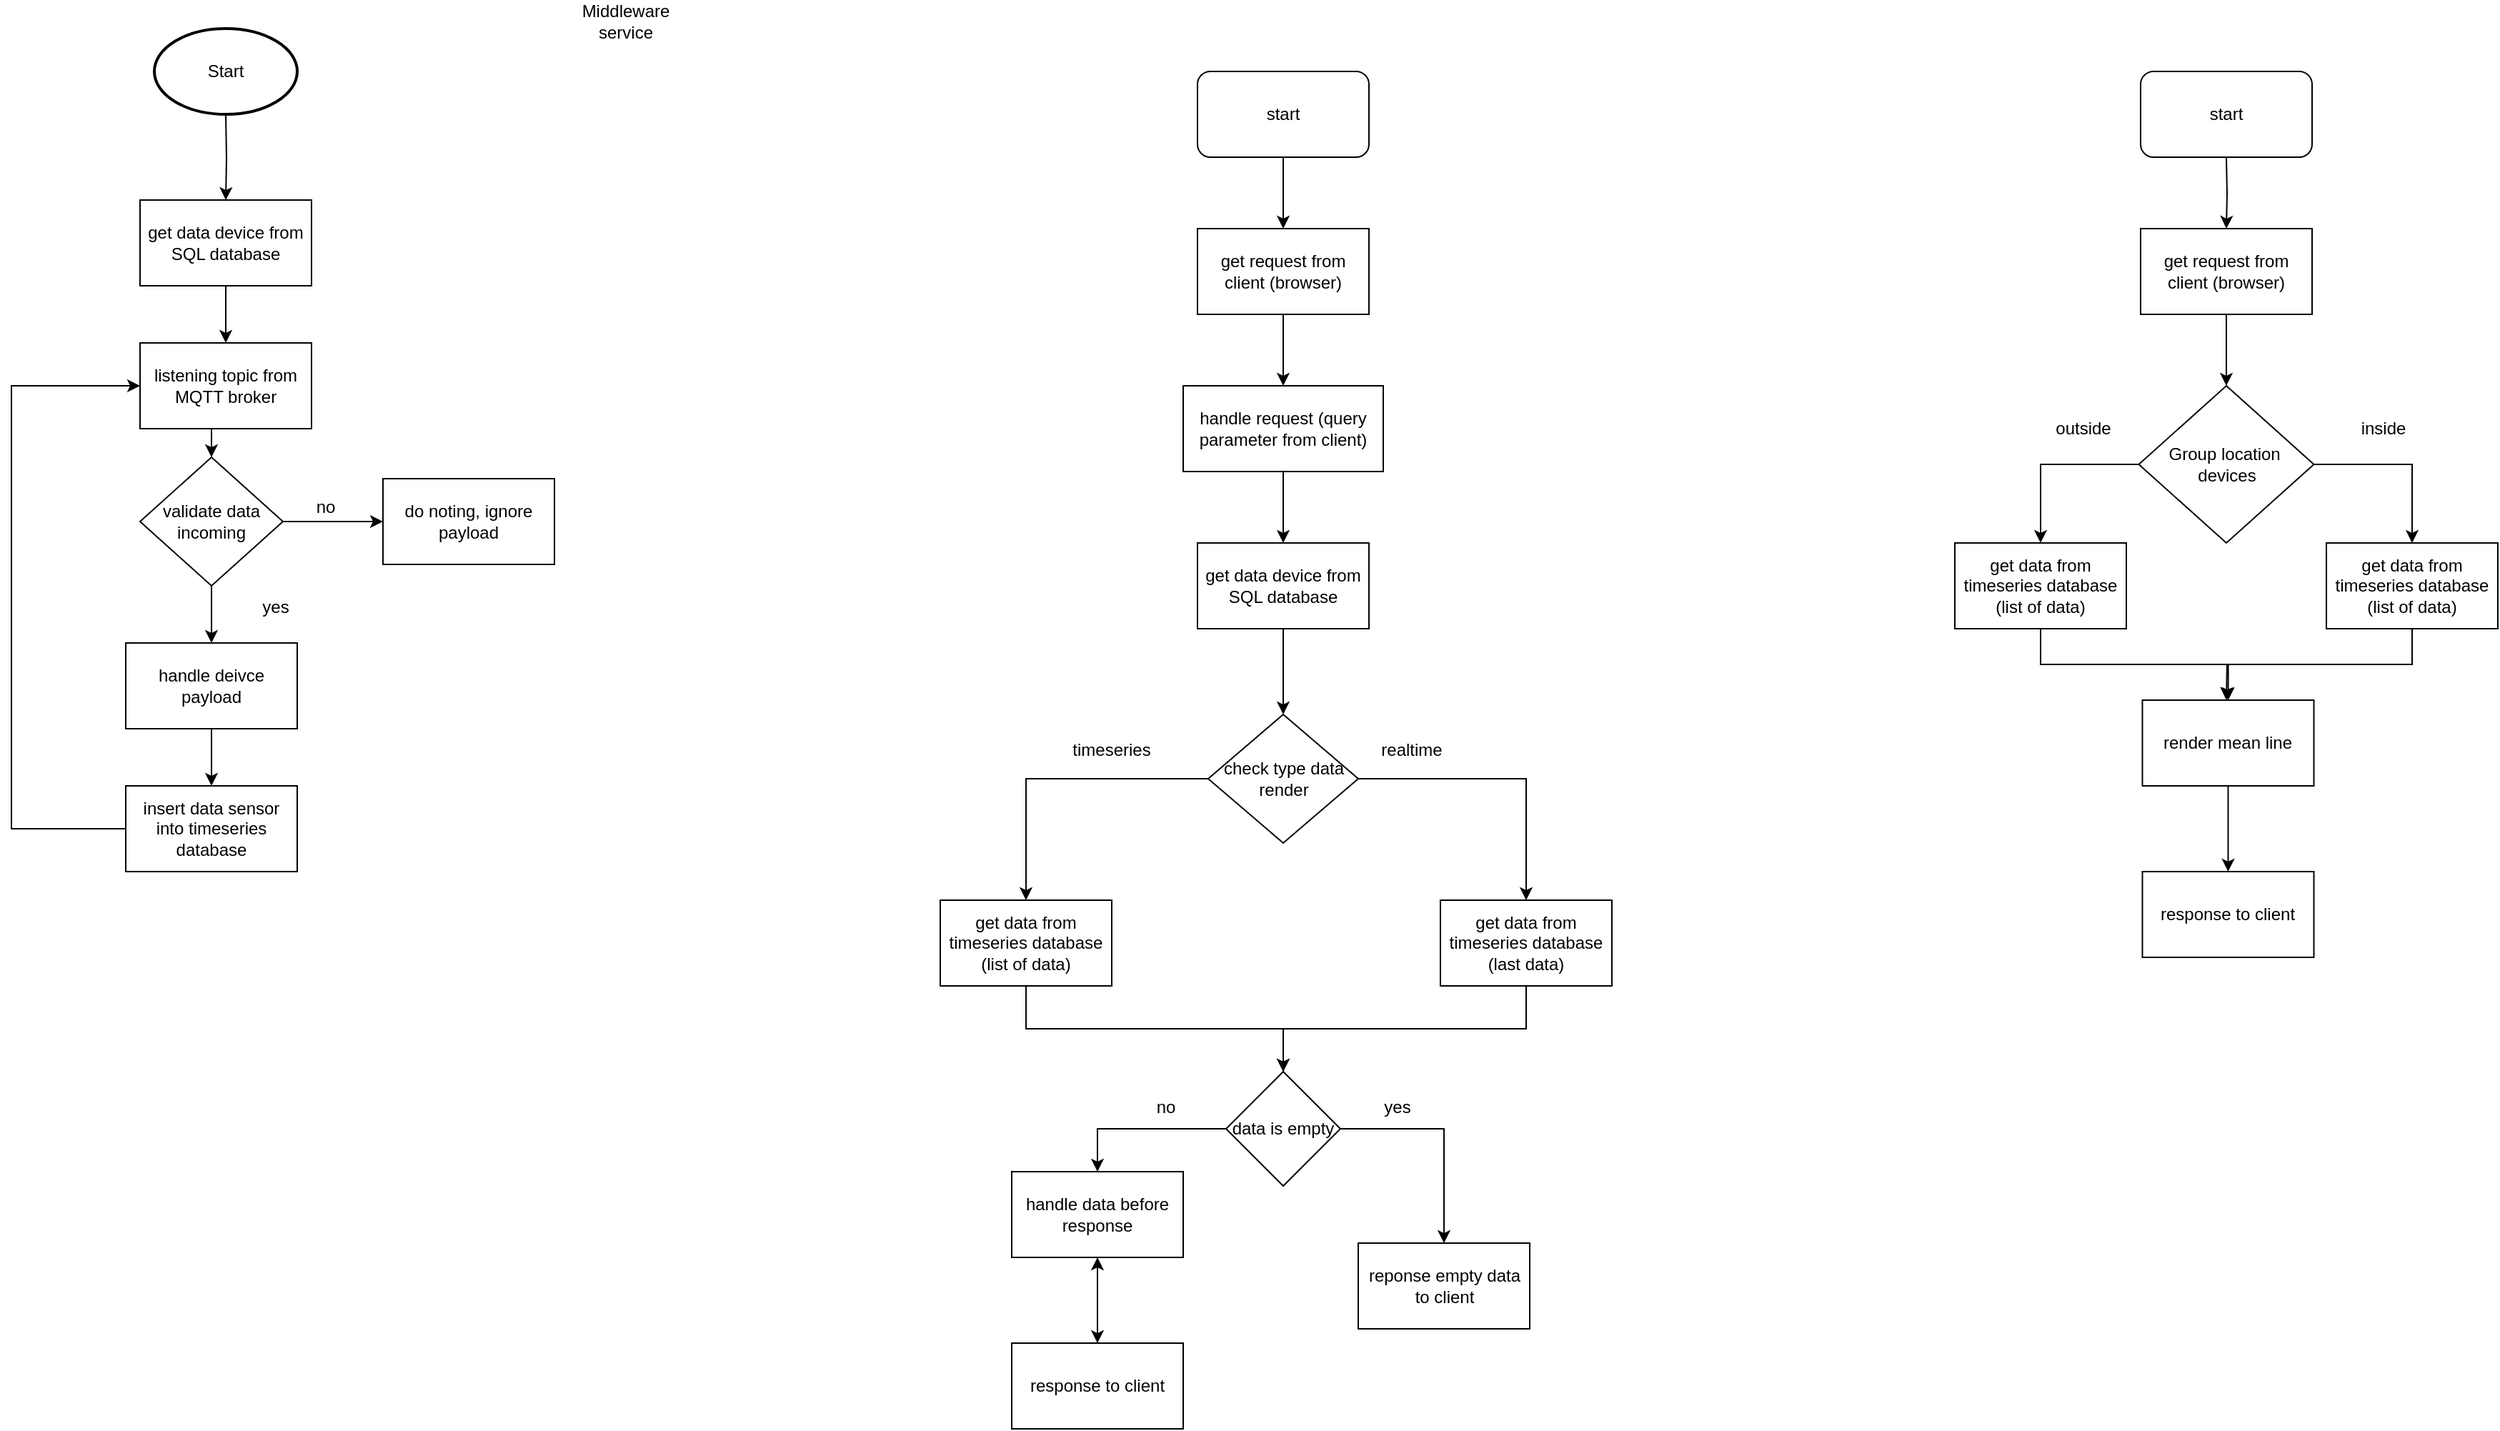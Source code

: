 <mxfile version="22.1.0" type="github">
  <diagram id="C5RBs43oDa-KdzZeNtuy" name="Page-1">
    <mxGraphModel dx="1386" dy="793" grid="1" gridSize="10" guides="1" tooltips="1" connect="1" arrows="1" fold="1" page="1" pageScale="1" pageWidth="827" pageHeight="1169" math="0" shadow="0">
      <root>
        <mxCell id="WIyWlLk6GJQsqaUBKTNV-0" />
        <mxCell id="WIyWlLk6GJQsqaUBKTNV-1" parent="WIyWlLk6GJQsqaUBKTNV-0" />
        <mxCell id="o4FVKEmSZAY0uZQRgnPp-2" value="Middleware service" style="text;html=1;strokeColor=none;fillColor=none;align=center;verticalAlign=middle;whiteSpace=wrap;rounded=0;" parent="WIyWlLk6GJQsqaUBKTNV-1" vertex="1">
          <mxGeometry x="630" y="20" width="100" height="30" as="geometry" />
        </mxCell>
        <mxCell id="o4FVKEmSZAY0uZQRgnPp-13" style="edgeStyle=orthogonalEdgeStyle;rounded=0;orthogonalLoop=1;jettySize=auto;html=1;exitX=0.5;exitY=1;exitDx=0;exitDy=0;entryX=0.5;entryY=0;entryDx=0;entryDy=0;" parent="WIyWlLk6GJQsqaUBKTNV-1" target="o4FVKEmSZAY0uZQRgnPp-16" edge="1">
          <mxGeometry relative="1" as="geometry">
            <mxPoint x="400" y="100.0" as="sourcePoint" />
          </mxGeometry>
        </mxCell>
        <mxCell id="o4FVKEmSZAY0uZQRgnPp-15" style="edgeStyle=orthogonalEdgeStyle;rounded=0;orthogonalLoop=1;jettySize=auto;html=1;exitX=0.5;exitY=1;exitDx=0;exitDy=0;entryX=0.5;entryY=0;entryDx=0;entryDy=0;" parent="WIyWlLk6GJQsqaUBKTNV-1" source="o4FVKEmSZAY0uZQRgnPp-16" target="o4FVKEmSZAY0uZQRgnPp-18" edge="1">
          <mxGeometry relative="1" as="geometry" />
        </mxCell>
        <mxCell id="o4FVKEmSZAY0uZQRgnPp-16" value="get data device from SQL database" style="rounded=0;whiteSpace=wrap;html=1;" parent="WIyWlLk6GJQsqaUBKTNV-1" vertex="1">
          <mxGeometry x="340" y="160" width="120" height="60" as="geometry" />
        </mxCell>
        <mxCell id="o4FVKEmSZAY0uZQRgnPp-17" style="edgeStyle=orthogonalEdgeStyle;rounded=0;orthogonalLoop=1;jettySize=auto;html=1;exitX=0.5;exitY=1;exitDx=0;exitDy=0;entryX=0.5;entryY=0;entryDx=0;entryDy=0;" parent="WIyWlLk6GJQsqaUBKTNV-1" source="o4FVKEmSZAY0uZQRgnPp-18" target="o4FVKEmSZAY0uZQRgnPp-23" edge="1">
          <mxGeometry relative="1" as="geometry" />
        </mxCell>
        <mxCell id="o4FVKEmSZAY0uZQRgnPp-18" value="listening topic from MQTT broker" style="rounded=0;whiteSpace=wrap;html=1;" parent="WIyWlLk6GJQsqaUBKTNV-1" vertex="1">
          <mxGeometry x="340" y="260" width="120" height="60" as="geometry" />
        </mxCell>
        <mxCell id="o4FVKEmSZAY0uZQRgnPp-19" style="edgeStyle=orthogonalEdgeStyle;rounded=0;orthogonalLoop=1;jettySize=auto;html=1;exitX=0.5;exitY=1;exitDx=0;exitDy=0;entryX=0.5;entryY=0;entryDx=0;entryDy=0;" parent="WIyWlLk6GJQsqaUBKTNV-1" source="o4FVKEmSZAY0uZQRgnPp-20" target="o4FVKEmSZAY0uZQRgnPp-25" edge="1">
          <mxGeometry relative="1" as="geometry" />
        </mxCell>
        <mxCell id="o4FVKEmSZAY0uZQRgnPp-20" value="handle deivce payload" style="rounded=0;whiteSpace=wrap;html=1;" parent="WIyWlLk6GJQsqaUBKTNV-1" vertex="1">
          <mxGeometry x="330" y="470" width="120" height="60" as="geometry" />
        </mxCell>
        <mxCell id="o4FVKEmSZAY0uZQRgnPp-21" style="edgeStyle=orthogonalEdgeStyle;rounded=0;orthogonalLoop=1;jettySize=auto;html=1;exitX=1;exitY=0.5;exitDx=0;exitDy=0;entryX=0;entryY=0.5;entryDx=0;entryDy=0;" parent="WIyWlLk6GJQsqaUBKTNV-1" source="o4FVKEmSZAY0uZQRgnPp-23" target="o4FVKEmSZAY0uZQRgnPp-24" edge="1">
          <mxGeometry relative="1" as="geometry" />
        </mxCell>
        <mxCell id="o4FVKEmSZAY0uZQRgnPp-22" style="edgeStyle=orthogonalEdgeStyle;rounded=0;orthogonalLoop=1;jettySize=auto;html=1;exitX=0.5;exitY=1;exitDx=0;exitDy=0;entryX=0.5;entryY=0;entryDx=0;entryDy=0;" parent="WIyWlLk6GJQsqaUBKTNV-1" source="o4FVKEmSZAY0uZQRgnPp-23" target="o4FVKEmSZAY0uZQRgnPp-20" edge="1">
          <mxGeometry relative="1" as="geometry" />
        </mxCell>
        <mxCell id="o4FVKEmSZAY0uZQRgnPp-23" value="validate data incoming" style="rhombus;whiteSpace=wrap;html=1;" parent="WIyWlLk6GJQsqaUBKTNV-1" vertex="1">
          <mxGeometry x="340" y="340" width="100" height="90" as="geometry" />
        </mxCell>
        <mxCell id="o4FVKEmSZAY0uZQRgnPp-24" value="do noting, ignore payload" style="rounded=0;whiteSpace=wrap;html=1;" parent="WIyWlLk6GJQsqaUBKTNV-1" vertex="1">
          <mxGeometry x="510" y="355" width="120" height="60" as="geometry" />
        </mxCell>
        <mxCell id="aOWYVo19ouYTUW9FXyHs-0" style="edgeStyle=orthogonalEdgeStyle;rounded=0;orthogonalLoop=1;jettySize=auto;html=1;exitX=0;exitY=0.5;exitDx=0;exitDy=0;entryX=0;entryY=0.5;entryDx=0;entryDy=0;" parent="WIyWlLk6GJQsqaUBKTNV-1" source="o4FVKEmSZAY0uZQRgnPp-25" target="o4FVKEmSZAY0uZQRgnPp-18" edge="1">
          <mxGeometry relative="1" as="geometry">
            <Array as="points">
              <mxPoint x="250" y="600" />
              <mxPoint x="250" y="290" />
            </Array>
          </mxGeometry>
        </mxCell>
        <mxCell id="o4FVKEmSZAY0uZQRgnPp-25" value="insert data sensor into timeseries database" style="rounded=0;whiteSpace=wrap;html=1;" parent="WIyWlLk6GJQsqaUBKTNV-1" vertex="1">
          <mxGeometry x="330" y="570" width="120" height="60" as="geometry" />
        </mxCell>
        <mxCell id="o4FVKEmSZAY0uZQRgnPp-26" value="no" style="text;html=1;strokeColor=none;fillColor=none;align=center;verticalAlign=middle;whiteSpace=wrap;rounded=0;" parent="WIyWlLk6GJQsqaUBKTNV-1" vertex="1">
          <mxGeometry x="440" y="360" width="60" height="30" as="geometry" />
        </mxCell>
        <mxCell id="o4FVKEmSZAY0uZQRgnPp-27" value="yes" style="text;html=1;strokeColor=none;fillColor=none;align=center;verticalAlign=middle;whiteSpace=wrap;rounded=0;" parent="WIyWlLk6GJQsqaUBKTNV-1" vertex="1">
          <mxGeometry x="405" y="430" width="60" height="30" as="geometry" />
        </mxCell>
        <mxCell id="o4FVKEmSZAY0uZQRgnPp-28" value="Start" style="strokeWidth=2;html=1;shape=mxgraph.flowchart.start_1;whiteSpace=wrap;" parent="WIyWlLk6GJQsqaUBKTNV-1" vertex="1">
          <mxGeometry x="350" y="40" width="100" height="60" as="geometry" />
        </mxCell>
        <mxCell id="1N5oNLTA6w59IetpOZ35-13" style="edgeStyle=orthogonalEdgeStyle;rounded=0;orthogonalLoop=1;jettySize=auto;html=1;exitX=0.5;exitY=1;exitDx=0;exitDy=0;entryX=0.5;entryY=0;entryDx=0;entryDy=0;" parent="WIyWlLk6GJQsqaUBKTNV-1" source="1N5oNLTA6w59IetpOZ35-14" target="1N5oNLTA6w59IetpOZ35-26" edge="1">
          <mxGeometry relative="1" as="geometry" />
        </mxCell>
        <mxCell id="1N5oNLTA6w59IetpOZ35-14" value="start" style="rounded=1;whiteSpace=wrap;html=1;" parent="WIyWlLk6GJQsqaUBKTNV-1" vertex="1">
          <mxGeometry x="1080" y="70" width="120" height="60" as="geometry" />
        </mxCell>
        <mxCell id="1N5oNLTA6w59IetpOZ35-15" style="edgeStyle=orthogonalEdgeStyle;rounded=0;orthogonalLoop=1;jettySize=auto;html=1;exitX=0.5;exitY=1;exitDx=0;exitDy=0;entryX=0.5;entryY=0;entryDx=0;entryDy=0;" parent="WIyWlLk6GJQsqaUBKTNV-1" source="1N5oNLTA6w59IetpOZ35-16" target="1N5oNLTA6w59IetpOZ35-21" edge="1">
          <mxGeometry relative="1" as="geometry">
            <mxPoint x="1140" y="500" as="targetPoint" />
            <Array as="points">
              <mxPoint x="1140" y="510" />
              <mxPoint x="1140" y="510" />
            </Array>
          </mxGeometry>
        </mxCell>
        <mxCell id="1N5oNLTA6w59IetpOZ35-16" value="get data device from SQL database" style="rounded=0;whiteSpace=wrap;html=1;" parent="WIyWlLk6GJQsqaUBKTNV-1" vertex="1">
          <mxGeometry x="1080" y="400" width="120" height="60" as="geometry" />
        </mxCell>
        <mxCell id="1N5oNLTA6w59IetpOZ35-17" style="edgeStyle=orthogonalEdgeStyle;rounded=0;orthogonalLoop=1;jettySize=auto;html=1;" parent="WIyWlLk6GJQsqaUBKTNV-1" source="1N5oNLTA6w59IetpOZ35-18" target="1N5oNLTA6w59IetpOZ35-33" edge="1">
          <mxGeometry relative="1" as="geometry">
            <Array as="points">
              <mxPoint x="960" y="740" />
              <mxPoint x="1140" y="740" />
            </Array>
          </mxGeometry>
        </mxCell>
        <mxCell id="1N5oNLTA6w59IetpOZ35-18" value="get data from timeseries database&lt;br&gt;(list of data)" style="rounded=0;whiteSpace=wrap;html=1;" parent="WIyWlLk6GJQsqaUBKTNV-1" vertex="1">
          <mxGeometry x="900" y="650" width="120" height="60" as="geometry" />
        </mxCell>
        <mxCell id="1N5oNLTA6w59IetpOZ35-19" style="edgeStyle=orthogonalEdgeStyle;rounded=0;orthogonalLoop=1;jettySize=auto;html=1;exitX=1;exitY=0.5;exitDx=0;exitDy=0;entryX=0.5;entryY=0;entryDx=0;entryDy=0;" parent="WIyWlLk6GJQsqaUBKTNV-1" source="1N5oNLTA6w59IetpOZ35-21" target="1N5oNLTA6w59IetpOZ35-23" edge="1">
          <mxGeometry relative="1" as="geometry">
            <mxPoint x="1250" y="670" as="targetPoint" />
          </mxGeometry>
        </mxCell>
        <mxCell id="1N5oNLTA6w59IetpOZ35-20" style="edgeStyle=orthogonalEdgeStyle;rounded=0;orthogonalLoop=1;jettySize=auto;html=1;entryX=0.5;entryY=0;entryDx=0;entryDy=0;" parent="WIyWlLk6GJQsqaUBKTNV-1" source="1N5oNLTA6w59IetpOZ35-21" target="1N5oNLTA6w59IetpOZ35-18" edge="1">
          <mxGeometry relative="1" as="geometry" />
        </mxCell>
        <mxCell id="1N5oNLTA6w59IetpOZ35-21" value="check type data render" style="rhombus;whiteSpace=wrap;html=1;" parent="WIyWlLk6GJQsqaUBKTNV-1" vertex="1">
          <mxGeometry x="1087.5" y="520" width="105" height="90" as="geometry" />
        </mxCell>
        <mxCell id="1N5oNLTA6w59IetpOZ35-22" style="edgeStyle=orthogonalEdgeStyle;rounded=0;orthogonalLoop=1;jettySize=auto;html=1;exitX=0.5;exitY=1;exitDx=0;exitDy=0;" parent="WIyWlLk6GJQsqaUBKTNV-1" source="1N5oNLTA6w59IetpOZ35-23" target="1N5oNLTA6w59IetpOZ35-33" edge="1">
          <mxGeometry relative="1" as="geometry" />
        </mxCell>
        <mxCell id="1N5oNLTA6w59IetpOZ35-23" value="get data from timeseries database&lt;br&gt;(last data)" style="rounded=0;whiteSpace=wrap;html=1;" parent="WIyWlLk6GJQsqaUBKTNV-1" vertex="1">
          <mxGeometry x="1250" y="650" width="120" height="60" as="geometry" />
        </mxCell>
        <mxCell id="1N5oNLTA6w59IetpOZ35-24" value="reponse empty data&lt;br&gt;to client" style="rounded=0;whiteSpace=wrap;html=1;" parent="WIyWlLk6GJQsqaUBKTNV-1" vertex="1">
          <mxGeometry x="1192.5" y="890" width="120" height="60" as="geometry" />
        </mxCell>
        <mxCell id="1N5oNLTA6w59IetpOZ35-25" style="edgeStyle=orthogonalEdgeStyle;rounded=0;orthogonalLoop=1;jettySize=auto;html=1;exitX=0.5;exitY=1;exitDx=0;exitDy=0;" parent="WIyWlLk6GJQsqaUBKTNV-1" source="1N5oNLTA6w59IetpOZ35-26" target="1N5oNLTA6w59IetpOZ35-28" edge="1">
          <mxGeometry relative="1" as="geometry" />
        </mxCell>
        <mxCell id="1N5oNLTA6w59IetpOZ35-26" value="get request from client (browser)" style="rounded=0;whiteSpace=wrap;html=1;" parent="WIyWlLk6GJQsqaUBKTNV-1" vertex="1">
          <mxGeometry x="1080" y="180" width="120" height="60" as="geometry" />
        </mxCell>
        <mxCell id="1N5oNLTA6w59IetpOZ35-27" style="edgeStyle=orthogonalEdgeStyle;rounded=0;orthogonalLoop=1;jettySize=auto;html=1;exitX=0.5;exitY=1;exitDx=0;exitDy=0;" parent="WIyWlLk6GJQsqaUBKTNV-1" source="1N5oNLTA6w59IetpOZ35-28" target="1N5oNLTA6w59IetpOZ35-16" edge="1">
          <mxGeometry relative="1" as="geometry" />
        </mxCell>
        <mxCell id="1N5oNLTA6w59IetpOZ35-28" value="handle request (query parameter from client)" style="rounded=0;whiteSpace=wrap;html=1;" parent="WIyWlLk6GJQsqaUBKTNV-1" vertex="1">
          <mxGeometry x="1070" y="290" width="140" height="60" as="geometry" />
        </mxCell>
        <mxCell id="1N5oNLTA6w59IetpOZ35-29" value="timeseries" style="text;html=1;strokeColor=none;fillColor=none;align=center;verticalAlign=middle;whiteSpace=wrap;rounded=0;" parent="WIyWlLk6GJQsqaUBKTNV-1" vertex="1">
          <mxGeometry x="990" y="530" width="60" height="30" as="geometry" />
        </mxCell>
        <mxCell id="1N5oNLTA6w59IetpOZ35-30" value="realtime" style="text;html=1;strokeColor=none;fillColor=none;align=center;verticalAlign=middle;whiteSpace=wrap;rounded=0;" parent="WIyWlLk6GJQsqaUBKTNV-1" vertex="1">
          <mxGeometry x="1200" y="530" width="60" height="30" as="geometry" />
        </mxCell>
        <mxCell id="1N5oNLTA6w59IetpOZ35-31" style="edgeStyle=orthogonalEdgeStyle;rounded=0;orthogonalLoop=1;jettySize=auto;html=1;entryX=0.5;entryY=0;entryDx=0;entryDy=0;" parent="WIyWlLk6GJQsqaUBKTNV-1" source="1N5oNLTA6w59IetpOZ35-33" target="1N5oNLTA6w59IetpOZ35-24" edge="1">
          <mxGeometry relative="1" as="geometry" />
        </mxCell>
        <mxCell id="1N5oNLTA6w59IetpOZ35-32" style="edgeStyle=orthogonalEdgeStyle;rounded=0;orthogonalLoop=1;jettySize=auto;html=1;exitX=0;exitY=0.5;exitDx=0;exitDy=0;entryX=0.5;entryY=0;entryDx=0;entryDy=0;" parent="WIyWlLk6GJQsqaUBKTNV-1" source="1N5oNLTA6w59IetpOZ35-33" target="1N5oNLTA6w59IetpOZ35-35" edge="1">
          <mxGeometry relative="1" as="geometry" />
        </mxCell>
        <mxCell id="1N5oNLTA6w59IetpOZ35-33" value="data is empty" style="rhombus;whiteSpace=wrap;html=1;" parent="WIyWlLk6GJQsqaUBKTNV-1" vertex="1">
          <mxGeometry x="1100" y="770" width="80" height="80" as="geometry" />
        </mxCell>
        <mxCell id="1N5oNLTA6w59IetpOZ35-34" style="edgeStyle=orthogonalEdgeStyle;rounded=0;orthogonalLoop=1;jettySize=auto;html=1;exitX=0.5;exitY=1;exitDx=0;exitDy=0;entryX=0.5;entryY=0;entryDx=0;entryDy=0;" parent="WIyWlLk6GJQsqaUBKTNV-1" source="1N5oNLTA6w59IetpOZ35-35" target="1N5oNLTA6w59IetpOZ35-36" edge="1">
          <mxGeometry relative="1" as="geometry" />
        </mxCell>
        <mxCell id="1N5oNLTA6w59IetpOZ35-35" value="handle data before response" style="rounded=0;whiteSpace=wrap;html=1;" parent="WIyWlLk6GJQsqaUBKTNV-1" vertex="1">
          <mxGeometry x="950" y="840" width="120" height="60" as="geometry" />
        </mxCell>
        <mxCell id="o_nq6FaUGZzpaWFkzO3n-18" value="" style="edgeStyle=orthogonalEdgeStyle;rounded=0;orthogonalLoop=1;jettySize=auto;html=1;" edge="1" parent="WIyWlLk6GJQsqaUBKTNV-1" source="1N5oNLTA6w59IetpOZ35-36" target="1N5oNLTA6w59IetpOZ35-35">
          <mxGeometry relative="1" as="geometry" />
        </mxCell>
        <mxCell id="1N5oNLTA6w59IetpOZ35-36" value="response to client" style="rounded=0;whiteSpace=wrap;html=1;" parent="WIyWlLk6GJQsqaUBKTNV-1" vertex="1">
          <mxGeometry x="950" y="960" width="120" height="60" as="geometry" />
        </mxCell>
        <mxCell id="1N5oNLTA6w59IetpOZ35-37" value="no" style="text;html=1;strokeColor=none;fillColor=none;align=center;verticalAlign=middle;whiteSpace=wrap;rounded=0;" parent="WIyWlLk6GJQsqaUBKTNV-1" vertex="1">
          <mxGeometry x="1027.5" y="780" width="60" height="30" as="geometry" />
        </mxCell>
        <mxCell id="1N5oNLTA6w59IetpOZ35-38" value="yes" style="text;html=1;strokeColor=none;fillColor=none;align=center;verticalAlign=middle;whiteSpace=wrap;rounded=0;" parent="WIyWlLk6GJQsqaUBKTNV-1" vertex="1">
          <mxGeometry x="1190" y="780" width="60" height="30" as="geometry" />
        </mxCell>
        <mxCell id="o_nq6FaUGZzpaWFkzO3n-0" value="start" style="rounded=1;whiteSpace=wrap;html=1;" vertex="1" parent="WIyWlLk6GJQsqaUBKTNV-1">
          <mxGeometry x="1740" y="70" width="120" height="60" as="geometry" />
        </mxCell>
        <mxCell id="o_nq6FaUGZzpaWFkzO3n-2" style="edgeStyle=orthogonalEdgeStyle;rounded=0;orthogonalLoop=1;jettySize=auto;html=1;exitX=0.5;exitY=1;exitDx=0;exitDy=0;entryX=0.5;entryY=0;entryDx=0;entryDy=0;" edge="1" parent="WIyWlLk6GJQsqaUBKTNV-1" target="o_nq6FaUGZzpaWFkzO3n-4">
          <mxGeometry relative="1" as="geometry">
            <mxPoint x="1800" y="130" as="sourcePoint" />
          </mxGeometry>
        </mxCell>
        <mxCell id="o_nq6FaUGZzpaWFkzO3n-3" style="edgeStyle=orthogonalEdgeStyle;rounded=0;orthogonalLoop=1;jettySize=auto;html=1;exitX=0.5;exitY=1;exitDx=0;exitDy=0;" edge="1" parent="WIyWlLk6GJQsqaUBKTNV-1" source="o_nq6FaUGZzpaWFkzO3n-4">
          <mxGeometry relative="1" as="geometry">
            <mxPoint x="1800" y="290" as="targetPoint" />
          </mxGeometry>
        </mxCell>
        <mxCell id="o_nq6FaUGZzpaWFkzO3n-4" value="get request from client (browser)" style="rounded=0;whiteSpace=wrap;html=1;" vertex="1" parent="WIyWlLk6GJQsqaUBKTNV-1">
          <mxGeometry x="1740" y="180" width="120" height="60" as="geometry" />
        </mxCell>
        <mxCell id="o_nq6FaUGZzpaWFkzO3n-8" style="edgeStyle=orthogonalEdgeStyle;rounded=0;orthogonalLoop=1;jettySize=auto;html=1;exitX=0;exitY=0.5;exitDx=0;exitDy=0;entryX=0.5;entryY=0;entryDx=0;entryDy=0;" edge="1" parent="WIyWlLk6GJQsqaUBKTNV-1" source="o_nq6FaUGZzpaWFkzO3n-6" target="o_nq6FaUGZzpaWFkzO3n-7">
          <mxGeometry relative="1" as="geometry" />
        </mxCell>
        <mxCell id="o_nq6FaUGZzpaWFkzO3n-11" style="edgeStyle=orthogonalEdgeStyle;rounded=0;orthogonalLoop=1;jettySize=auto;html=1;exitX=1;exitY=0.5;exitDx=0;exitDy=0;entryX=0.5;entryY=0;entryDx=0;entryDy=0;" edge="1" parent="WIyWlLk6GJQsqaUBKTNV-1" source="o_nq6FaUGZzpaWFkzO3n-6" target="o_nq6FaUGZzpaWFkzO3n-10">
          <mxGeometry relative="1" as="geometry" />
        </mxCell>
        <mxCell id="o_nq6FaUGZzpaWFkzO3n-6" value="Group location&amp;nbsp;&lt;br&gt;devices" style="rhombus;whiteSpace=wrap;html=1;" vertex="1" parent="WIyWlLk6GJQsqaUBKTNV-1">
          <mxGeometry x="1738.75" y="290" width="122.5" height="110" as="geometry" />
        </mxCell>
        <mxCell id="o_nq6FaUGZzpaWFkzO3n-16" style="edgeStyle=orthogonalEdgeStyle;rounded=0;orthogonalLoop=1;jettySize=auto;html=1;exitX=0.5;exitY=1;exitDx=0;exitDy=0;" edge="1" parent="WIyWlLk6GJQsqaUBKTNV-1" source="o_nq6FaUGZzpaWFkzO3n-7" target="o_nq6FaUGZzpaWFkzO3n-15">
          <mxGeometry relative="1" as="geometry" />
        </mxCell>
        <mxCell id="o_nq6FaUGZzpaWFkzO3n-7" value="get data from timeseries database&lt;br&gt;(list of data)" style="rounded=0;whiteSpace=wrap;html=1;" vertex="1" parent="WIyWlLk6GJQsqaUBKTNV-1">
          <mxGeometry x="1610" y="400" width="120" height="60" as="geometry" />
        </mxCell>
        <mxCell id="o_nq6FaUGZzpaWFkzO3n-9" value="outside" style="text;html=1;strokeColor=none;fillColor=none;align=center;verticalAlign=middle;whiteSpace=wrap;rounded=0;" vertex="1" parent="WIyWlLk6GJQsqaUBKTNV-1">
          <mxGeometry x="1670" y="305" width="60" height="30" as="geometry" />
        </mxCell>
        <mxCell id="o_nq6FaUGZzpaWFkzO3n-17" style="edgeStyle=orthogonalEdgeStyle;rounded=0;orthogonalLoop=1;jettySize=auto;html=1;exitX=0.5;exitY=1;exitDx=0;exitDy=0;" edge="1" parent="WIyWlLk6GJQsqaUBKTNV-1" source="o_nq6FaUGZzpaWFkzO3n-10">
          <mxGeometry relative="1" as="geometry">
            <mxPoint x="1800" y="510" as="targetPoint" />
          </mxGeometry>
        </mxCell>
        <mxCell id="o_nq6FaUGZzpaWFkzO3n-10" value="get data from timeseries database&lt;br&gt;(list of data)" style="rounded=0;whiteSpace=wrap;html=1;" vertex="1" parent="WIyWlLk6GJQsqaUBKTNV-1">
          <mxGeometry x="1870" y="400" width="120" height="60" as="geometry" />
        </mxCell>
        <mxCell id="o_nq6FaUGZzpaWFkzO3n-12" value="inside" style="text;html=1;strokeColor=none;fillColor=none;align=center;verticalAlign=middle;whiteSpace=wrap;rounded=0;" vertex="1" parent="WIyWlLk6GJQsqaUBKTNV-1">
          <mxGeometry x="1880" y="305" width="60" height="30" as="geometry" />
        </mxCell>
        <mxCell id="o_nq6FaUGZzpaWFkzO3n-20" style="edgeStyle=orthogonalEdgeStyle;rounded=0;orthogonalLoop=1;jettySize=auto;html=1;exitX=0.5;exitY=1;exitDx=0;exitDy=0;" edge="1" parent="WIyWlLk6GJQsqaUBKTNV-1" source="o_nq6FaUGZzpaWFkzO3n-15" target="o_nq6FaUGZzpaWFkzO3n-19">
          <mxGeometry relative="1" as="geometry" />
        </mxCell>
        <mxCell id="o_nq6FaUGZzpaWFkzO3n-15" value="render mean line" style="rounded=0;whiteSpace=wrap;html=1;" vertex="1" parent="WIyWlLk6GJQsqaUBKTNV-1">
          <mxGeometry x="1741.25" y="510" width="120" height="60" as="geometry" />
        </mxCell>
        <mxCell id="o_nq6FaUGZzpaWFkzO3n-19" value="response to client" style="rounded=0;whiteSpace=wrap;html=1;" vertex="1" parent="WIyWlLk6GJQsqaUBKTNV-1">
          <mxGeometry x="1741.25" y="630" width="120" height="60" as="geometry" />
        </mxCell>
      </root>
    </mxGraphModel>
  </diagram>
</mxfile>
